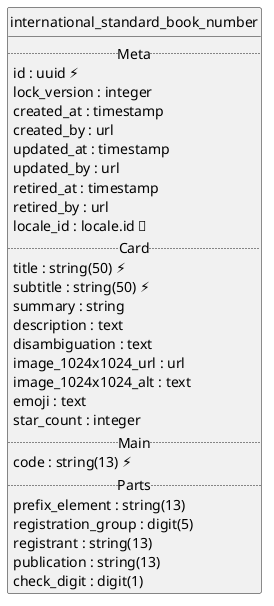 @startuml uml
skinparam monochrome true
skinparam linetype ortho
hide circle

entity international_standard_book_number {
  .. Meta ..
  id : uuid ⚡
  lock_version : integer
  created_at : timestamp
  created_by : url
  updated_at : timestamp
  updated_by : url
  retired_at : timestamp
  retired_by : url
  locale_id : locale.id 🔑
  .. Card ..
  title : string(50) ⚡
  subtitle : string(50) ⚡
  summary : string
  description : text
  disambiguation : text
  image_1024x1024_url : url
  image_1024x1024_alt : text
  emoji : text
  star_count : integer
  .. Main ..
  code : string(13) ⚡
  .. Parts ..
  prefix_element : string(13)
  registration_group : digit(5)
  registrant : string(13)
  publication : string(13)
  check_digit : digit(1)
}

@enduml
